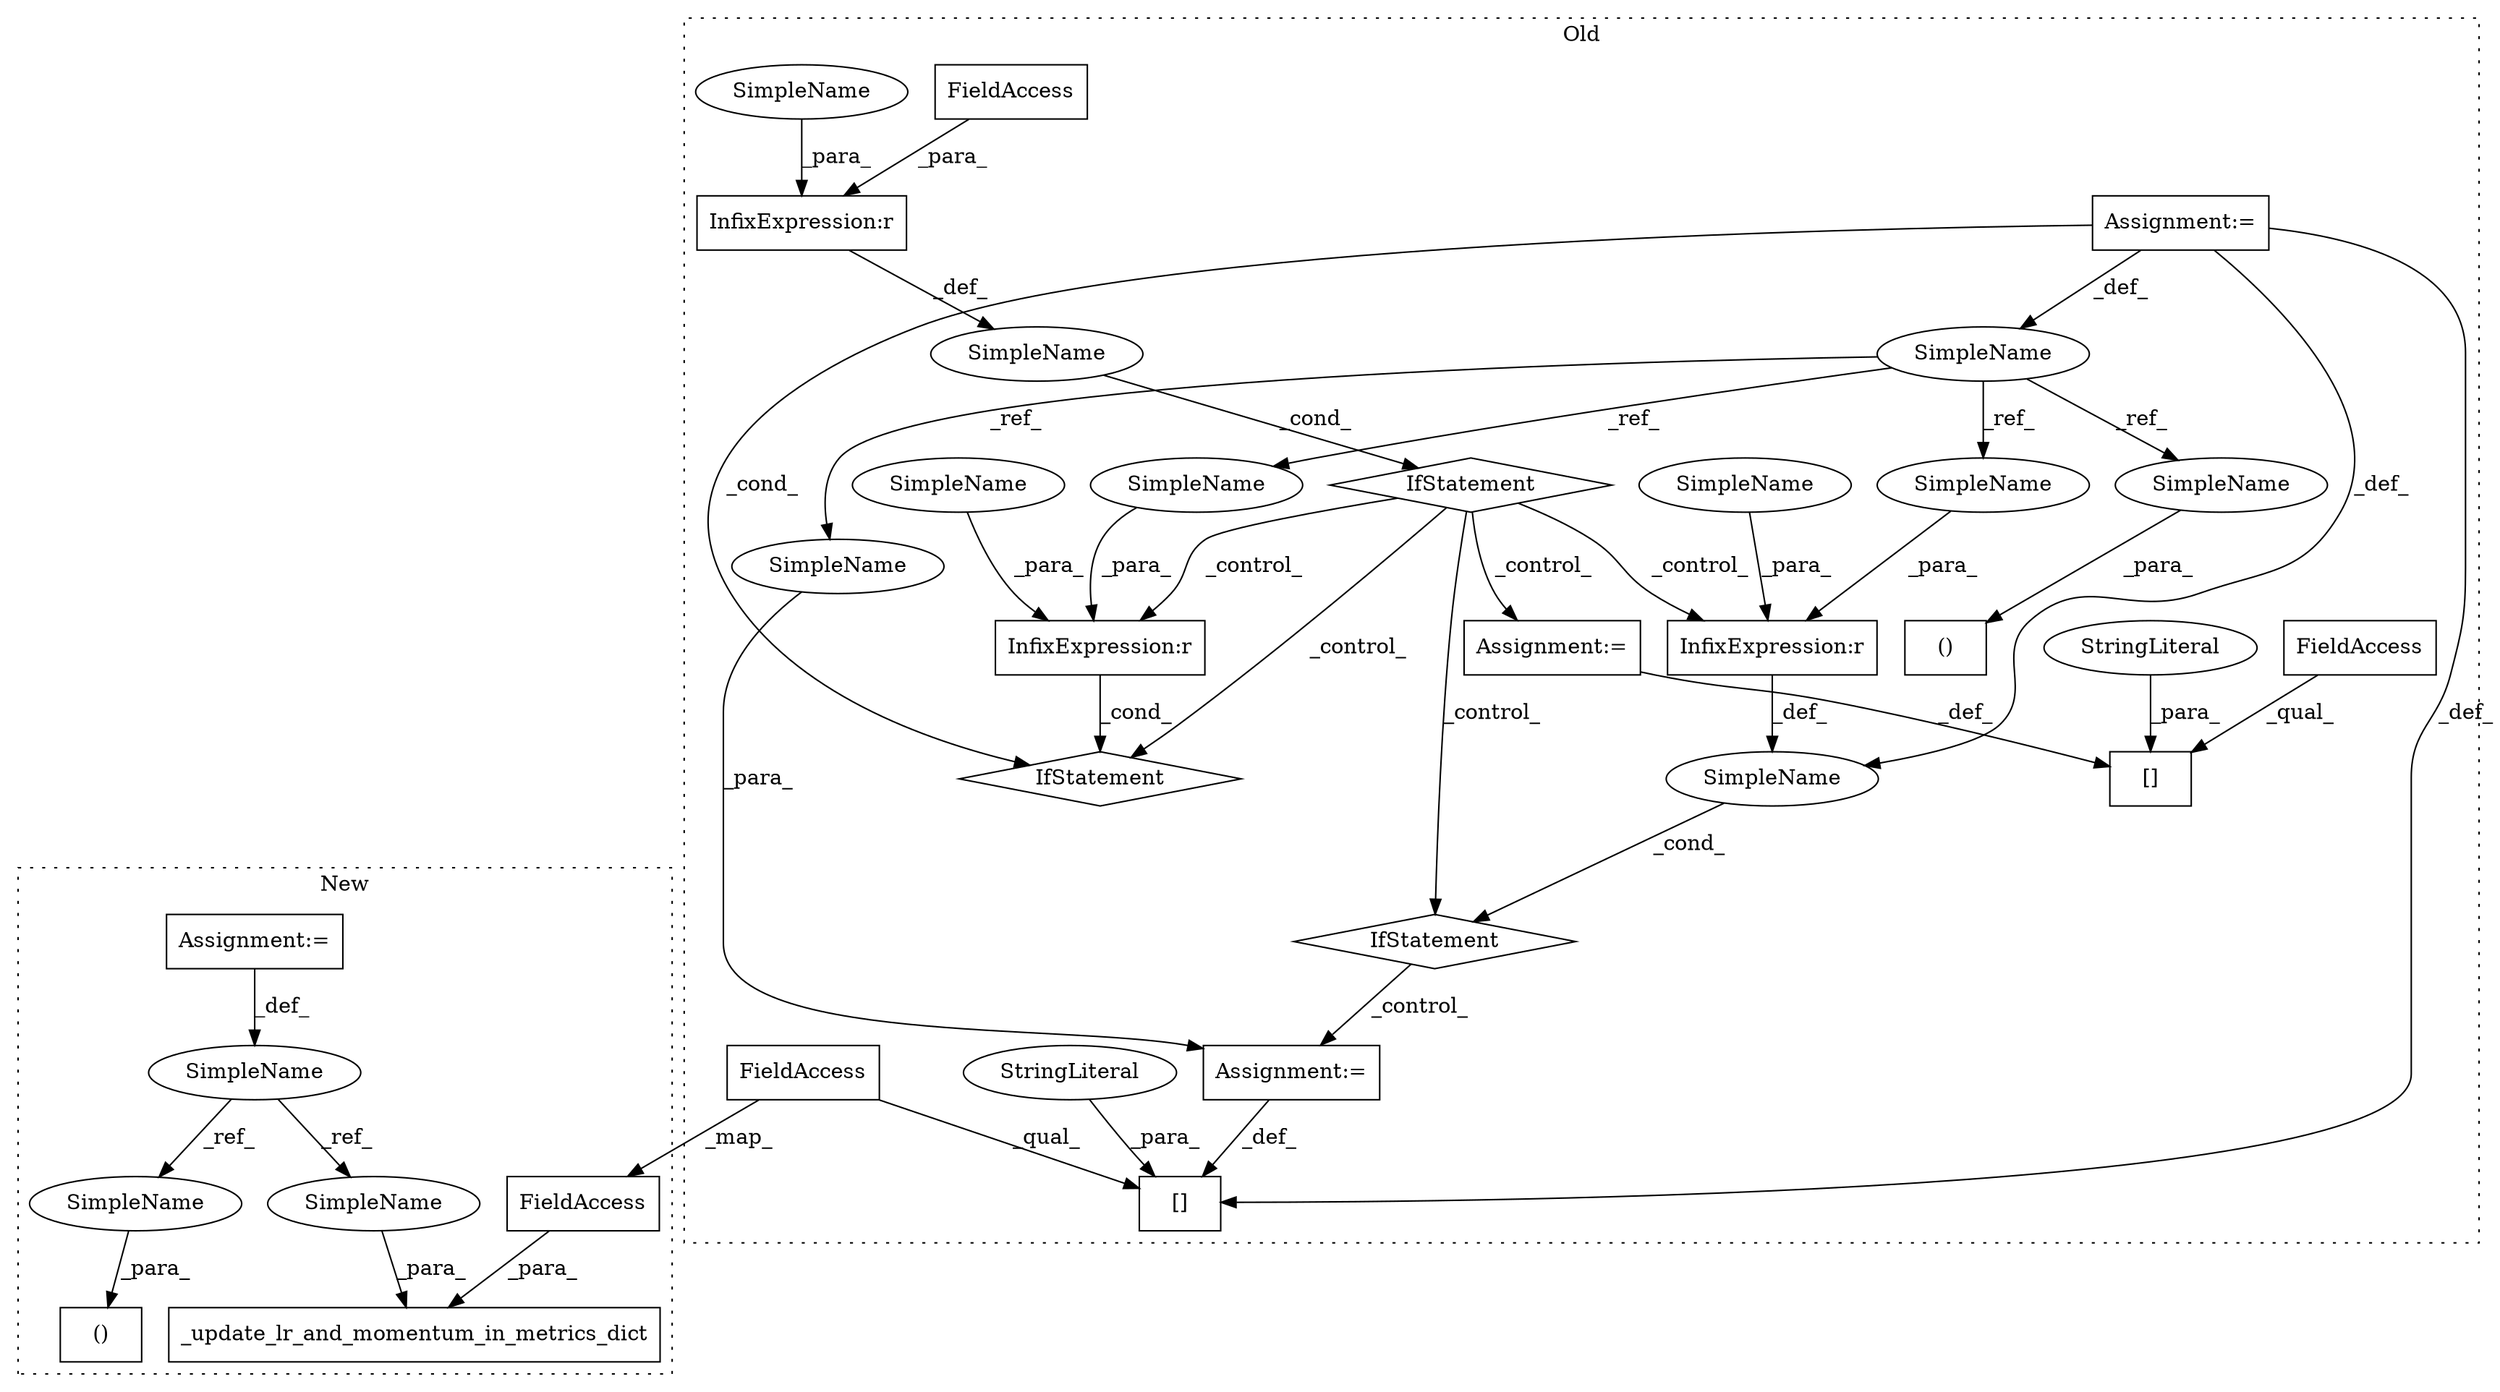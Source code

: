 digraph G {
subgraph cluster0 {
1 [label="IfStatement" a="25" s="1887,1907" l="4,2" shape="diamond"];
3 [label="InfixExpression:r" a="27" s="1899" l="4" shape="box"];
4 [label="SimpleName" a="42" s="" l="" shape="ellipse"];
5 [label="InfixExpression:r" a="27" s="1810" l="4" shape="box"];
6 [label="InfixExpression:r" a="27" s="1780" l="4" shape="box"];
7 [label="FieldAccess" a="22" s="1762" l="18" shape="box"];
8 [label="IfStatement" a="25" s="1758,1788" l="4,2" shape="diamond"];
9 [label="IfStatement" a="25" s="1798,1818" l="4,2" shape="diamond"];
10 [label="SimpleName" a="42" s="" l="" shape="ellipse"];
11 [label="Assignment:=" a="7" s="1951" l="1" shape="box"];
12 [label="[]" a="2" s="1919,1950" l="21,1" shape="box"];
13 [label="StringLiteral" a="45" s="1940" l="10" shape="ellipse"];
14 [label="Assignment:=" a="7" s="1876" l="1" shape="box"];
15 [label="[]" a="2" s="1850,1875" l="21,1" shape="box"];
16 [label="FieldAccess" a="22" s="1850" l="20" shape="box"];
17 [label="StringLiteral" a="45" s="1871" l="4" shape="ellipse"];
18 [label="FieldAccess" a="22" s="1919" l="20" shape="box"];
22 [label="SimpleName" a="42" s="1671" l="8" shape="ellipse"];
23 [label="()" a="106" s="1690" l="23" shape="box"];
25 [label="Assignment:=" a="7" s="1671" l="8" shape="box"];
26 [label="SimpleName" a="42" s="1903" l="4" shape="ellipse"];
27 [label="SimpleName" a="42" s="1814" l="4" shape="ellipse"];
28 [label="SimpleName" a="42" s="1784" l="4" shape="ellipse"];
29 [label="SimpleName" a="42" s="1705" l="8" shape="ellipse"];
30 [label="SimpleName" a="42" s="1952" l="8" shape="ellipse"];
31 [label="SimpleName" a="42" s="1891" l="8" shape="ellipse"];
32 [label="SimpleName" a="42" s="1802" l="8" shape="ellipse"];
label = "Old";
style="dotted";
}
subgraph cluster1 {
2 [label="_update_lr_and_momentum_in_metrics_dict" a="32" s="2778,2860" l="40,1" shape="box"];
19 [label="FieldAccess" a="22" s="2818" l="20" shape="box"];
20 [label="SimpleName" a="42" s="2605" l="7" shape="ellipse"];
21 [label="()" a="106" s="2695" l="33" shape="box"];
24 [label="Assignment:=" a="7" s="2605" l="7" shape="box"];
33 [label="SimpleName" a="42" s="2695" l="7" shape="ellipse"];
34 [label="SimpleName" a="42" s="2839" l="7" shape="ellipse"];
label = "New";
style="dotted";
}
1 -> 11 [label="_control_"];
3 -> 10 [label="_def_"];
4 -> 8 [label="_cond_"];
5 -> 9 [label="_cond_"];
6 -> 4 [label="_def_"];
7 -> 6 [label="_para_"];
8 -> 5 [label="_control_"];
8 -> 1 [label="_control_"];
8 -> 9 [label="_control_"];
8 -> 3 [label="_control_"];
8 -> 14 [label="_control_"];
10 -> 1 [label="_cond_"];
11 -> 12 [label="_def_"];
13 -> 12 [label="_para_"];
14 -> 15 [label="_def_"];
16 -> 15 [label="_qual_"];
17 -> 15 [label="_para_"];
18 -> 19 [label="_map_"];
18 -> 12 [label="_qual_"];
19 -> 2 [label="_para_"];
20 -> 34 [label="_ref_"];
20 -> 33 [label="_ref_"];
22 -> 30 [label="_ref_"];
22 -> 31 [label="_ref_"];
22 -> 29 [label="_ref_"];
22 -> 32 [label="_ref_"];
24 -> 20 [label="_def_"];
25 -> 22 [label="_def_"];
25 -> 9 [label="_cond_"];
25 -> 10 [label="_def_"];
25 -> 12 [label="_def_"];
26 -> 3 [label="_para_"];
27 -> 5 [label="_para_"];
28 -> 6 [label="_para_"];
29 -> 23 [label="_para_"];
30 -> 11 [label="_para_"];
31 -> 3 [label="_para_"];
32 -> 5 [label="_para_"];
33 -> 21 [label="_para_"];
34 -> 2 [label="_para_"];
}